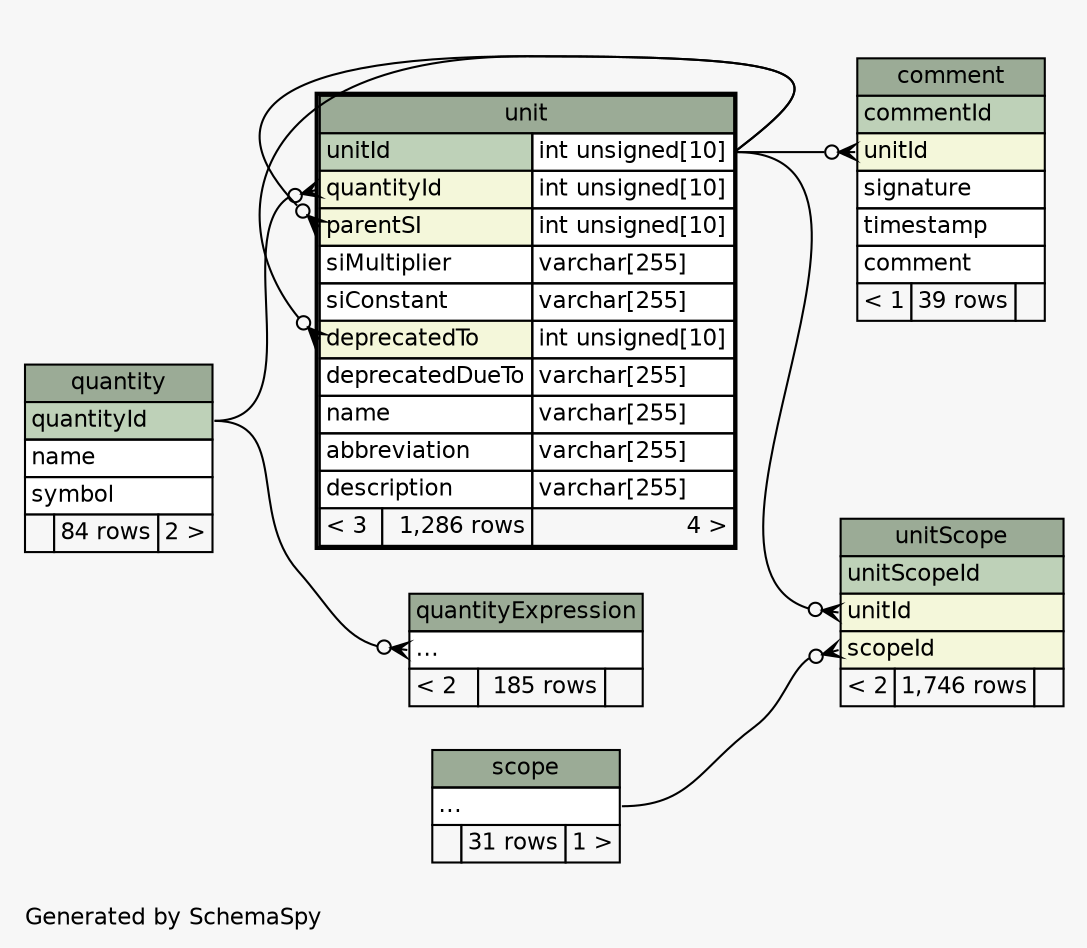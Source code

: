 // dot 2.38.0 on Mac OS X 10.11.6
// SchemaSpy rev 590
digraph "twoDegreesRelationshipsDiagram" {
  graph [
    rankdir="RL"
    bgcolor="#f7f7f7"
    label="\nGenerated by SchemaSpy"
    labeljust="l"
    nodesep="0.18"
    ranksep="0.46"
    fontname="Helvetica"
    fontsize="11"
  ];
  node [
    fontname="Helvetica"
    fontsize="11"
    shape="plaintext"
  ];
  edge [
    arrowsize="0.8"
  ];
  "comment":"unitId":w -> "unit":"unitId.type":e [arrowhead=none dir=back arrowtail=crowodot];
  "quantityExpression":"elipses":w -> "quantity":"quantityId":e [arrowhead=none dir=back arrowtail=crowodot];
  "unit":"deprecatedTo":w -> "unit":"unitId.type":e [arrowhead=none dir=back arrowtail=crowodot];
  "unit":"parentSI":w -> "unit":"unitId.type":e [arrowhead=none dir=back arrowtail=crowodot];
  "unit":"quantityId":w -> "quantity":"quantityId":e [arrowhead=none dir=back arrowtail=crowodot];
  "unitScope":"scopeId":w -> "scope":"elipses":e [arrowhead=none dir=back arrowtail=crowodot];
  "unitScope":"unitId":w -> "unit":"unitId.type":e [arrowhead=none dir=back arrowtail=crowodot];
  "comment" [
    label=<
    <TABLE BORDER="0" CELLBORDER="1" CELLSPACING="0" BGCOLOR="#ffffff">
      <TR><TD COLSPAN="3" BGCOLOR="#9bab96" ALIGN="CENTER">comment</TD></TR>
      <TR><TD PORT="commentId" COLSPAN="3" BGCOLOR="#bed1b8" ALIGN="LEFT">commentId</TD></TR>
      <TR><TD PORT="unitId" COLSPAN="3" BGCOLOR="#f4f7da" ALIGN="LEFT">unitId</TD></TR>
      <TR><TD PORT="signature" COLSPAN="3" ALIGN="LEFT">signature</TD></TR>
      <TR><TD PORT="timestamp" COLSPAN="3" ALIGN="LEFT">timestamp</TD></TR>
      <TR><TD PORT="comment" COLSPAN="3" ALIGN="LEFT">comment</TD></TR>
      <TR><TD ALIGN="LEFT" BGCOLOR="#f7f7f7">&lt; 1</TD><TD ALIGN="RIGHT" BGCOLOR="#f7f7f7">39 rows</TD><TD ALIGN="RIGHT" BGCOLOR="#f7f7f7">  </TD></TR>
    </TABLE>>
    URL="comment.html"
    tooltip="comment"
  ];
  "quantity" [
    label=<
    <TABLE BORDER="0" CELLBORDER="1" CELLSPACING="0" BGCOLOR="#ffffff">
      <TR><TD COLSPAN="3" BGCOLOR="#9bab96" ALIGN="CENTER">quantity</TD></TR>
      <TR><TD PORT="quantityId" COLSPAN="3" BGCOLOR="#bed1b8" ALIGN="LEFT">quantityId</TD></TR>
      <TR><TD PORT="name" COLSPAN="3" ALIGN="LEFT">name</TD></TR>
      <TR><TD PORT="symbol" COLSPAN="3" ALIGN="LEFT">symbol</TD></TR>
      <TR><TD ALIGN="LEFT" BGCOLOR="#f7f7f7">  </TD><TD ALIGN="RIGHT" BGCOLOR="#f7f7f7">84 rows</TD><TD ALIGN="RIGHT" BGCOLOR="#f7f7f7">2 &gt;</TD></TR>
    </TABLE>>
    URL="quantity.html"
    tooltip="quantity"
  ];
  "quantityExpression" [
    label=<
    <TABLE BORDER="0" CELLBORDER="1" CELLSPACING="0" BGCOLOR="#ffffff">
      <TR><TD COLSPAN="3" BGCOLOR="#9bab96" ALIGN="CENTER">quantityExpression</TD></TR>
      <TR><TD PORT="elipses" COLSPAN="3" ALIGN="LEFT">...</TD></TR>
      <TR><TD ALIGN="LEFT" BGCOLOR="#f7f7f7">&lt; 2</TD><TD ALIGN="RIGHT" BGCOLOR="#f7f7f7">185 rows</TD><TD ALIGN="RIGHT" BGCOLOR="#f7f7f7">  </TD></TR>
    </TABLE>>
    URL="quantityExpression.html"
    tooltip="quantityExpression"
  ];
  "scope" [
    label=<
    <TABLE BORDER="0" CELLBORDER="1" CELLSPACING="0" BGCOLOR="#ffffff">
      <TR><TD COLSPAN="3" BGCOLOR="#9bab96" ALIGN="CENTER">scope</TD></TR>
      <TR><TD PORT="elipses" COLSPAN="3" ALIGN="LEFT">...</TD></TR>
      <TR><TD ALIGN="LEFT" BGCOLOR="#f7f7f7">  </TD><TD ALIGN="RIGHT" BGCOLOR="#f7f7f7">31 rows</TD><TD ALIGN="RIGHT" BGCOLOR="#f7f7f7">1 &gt;</TD></TR>
    </TABLE>>
    URL="scope.html"
    tooltip="scope"
  ];
  "unit" [
    label=<
    <TABLE BORDER="2" CELLBORDER="1" CELLSPACING="0" BGCOLOR="#ffffff">
      <TR><TD COLSPAN="3" BGCOLOR="#9bab96" ALIGN="CENTER">unit</TD></TR>
      <TR><TD PORT="unitId" COLSPAN="2" BGCOLOR="#bed1b8" ALIGN="LEFT">unitId</TD><TD PORT="unitId.type" ALIGN="LEFT">int unsigned[10]</TD></TR>
      <TR><TD PORT="quantityId" COLSPAN="2" BGCOLOR="#f4f7da" ALIGN="LEFT">quantityId</TD><TD PORT="quantityId.type" ALIGN="LEFT">int unsigned[10]</TD></TR>
      <TR><TD PORT="parentSI" COLSPAN="2" BGCOLOR="#f4f7da" ALIGN="LEFT">parentSI</TD><TD PORT="parentSI.type" ALIGN="LEFT">int unsigned[10]</TD></TR>
      <TR><TD PORT="siMultiplier" COLSPAN="2" ALIGN="LEFT">siMultiplier</TD><TD PORT="siMultiplier.type" ALIGN="LEFT">varchar[255]</TD></TR>
      <TR><TD PORT="siConstant" COLSPAN="2" ALIGN="LEFT">siConstant</TD><TD PORT="siConstant.type" ALIGN="LEFT">varchar[255]</TD></TR>
      <TR><TD PORT="deprecatedTo" COLSPAN="2" BGCOLOR="#f4f7da" ALIGN="LEFT">deprecatedTo</TD><TD PORT="deprecatedTo.type" ALIGN="LEFT">int unsigned[10]</TD></TR>
      <TR><TD PORT="deprecatedDueTo" COLSPAN="2" ALIGN="LEFT">deprecatedDueTo</TD><TD PORT="deprecatedDueTo.type" ALIGN="LEFT">varchar[255]</TD></TR>
      <TR><TD PORT="name" COLSPAN="2" ALIGN="LEFT">name</TD><TD PORT="name.type" ALIGN="LEFT">varchar[255]</TD></TR>
      <TR><TD PORT="abbreviation" COLSPAN="2" ALIGN="LEFT">abbreviation</TD><TD PORT="abbreviation.type" ALIGN="LEFT">varchar[255]</TD></TR>
      <TR><TD PORT="description" COLSPAN="2" ALIGN="LEFT">description</TD><TD PORT="description.type" ALIGN="LEFT">varchar[255]</TD></TR>
      <TR><TD ALIGN="LEFT" BGCOLOR="#f7f7f7">&lt; 3</TD><TD ALIGN="RIGHT" BGCOLOR="#f7f7f7">1,286 rows</TD><TD ALIGN="RIGHT" BGCOLOR="#f7f7f7">4 &gt;</TD></TR>
    </TABLE>>
    URL="unit.html"
    tooltip="unit"
  ];
  "unitScope" [
    label=<
    <TABLE BORDER="0" CELLBORDER="1" CELLSPACING="0" BGCOLOR="#ffffff">
      <TR><TD COLSPAN="3" BGCOLOR="#9bab96" ALIGN="CENTER">unitScope</TD></TR>
      <TR><TD PORT="unitScopeId" COLSPAN="3" BGCOLOR="#bed1b8" ALIGN="LEFT">unitScopeId</TD></TR>
      <TR><TD PORT="unitId" COLSPAN="3" BGCOLOR="#f4f7da" ALIGN="LEFT">unitId</TD></TR>
      <TR><TD PORT="scopeId" COLSPAN="3" BGCOLOR="#f4f7da" ALIGN="LEFT">scopeId</TD></TR>
      <TR><TD ALIGN="LEFT" BGCOLOR="#f7f7f7">&lt; 2</TD><TD ALIGN="RIGHT" BGCOLOR="#f7f7f7">1,746 rows</TD><TD ALIGN="RIGHT" BGCOLOR="#f7f7f7">  </TD></TR>
    </TABLE>>
    URL="unitScope.html"
    tooltip="unitScope"
  ];
}
